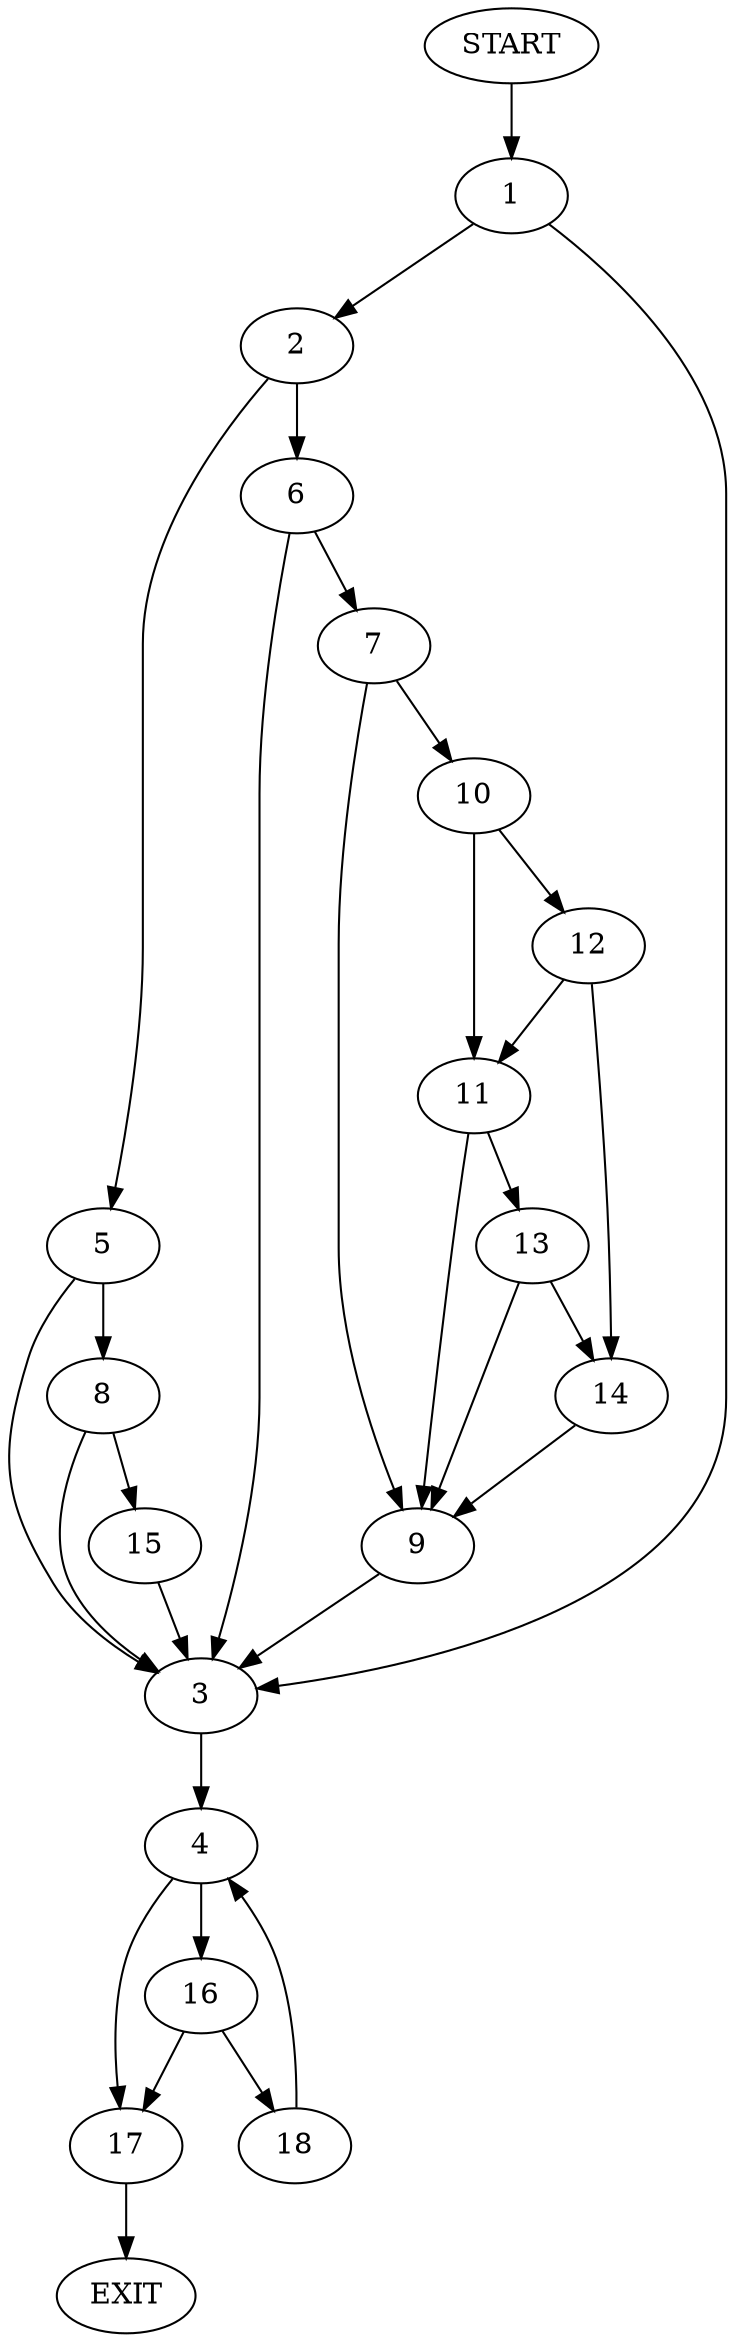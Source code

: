 digraph {
0 [label="START"]
19 [label="EXIT"]
0 -> 1
1 -> 2
1 -> 3
3 -> 4
2 -> 5
2 -> 6
6 -> 7
6 -> 3
5 -> 8
5 -> 3
7 -> 9
7 -> 10
9 -> 3
10 -> 11
10 -> 12
11 -> 13
11 -> 9
12 -> 14
12 -> 11
14 -> 9
13 -> 9
13 -> 14
8 -> 15
8 -> 3
15 -> 3
4 -> 16
4 -> 17
17 -> 19
16 -> 18
16 -> 17
18 -> 4
}
